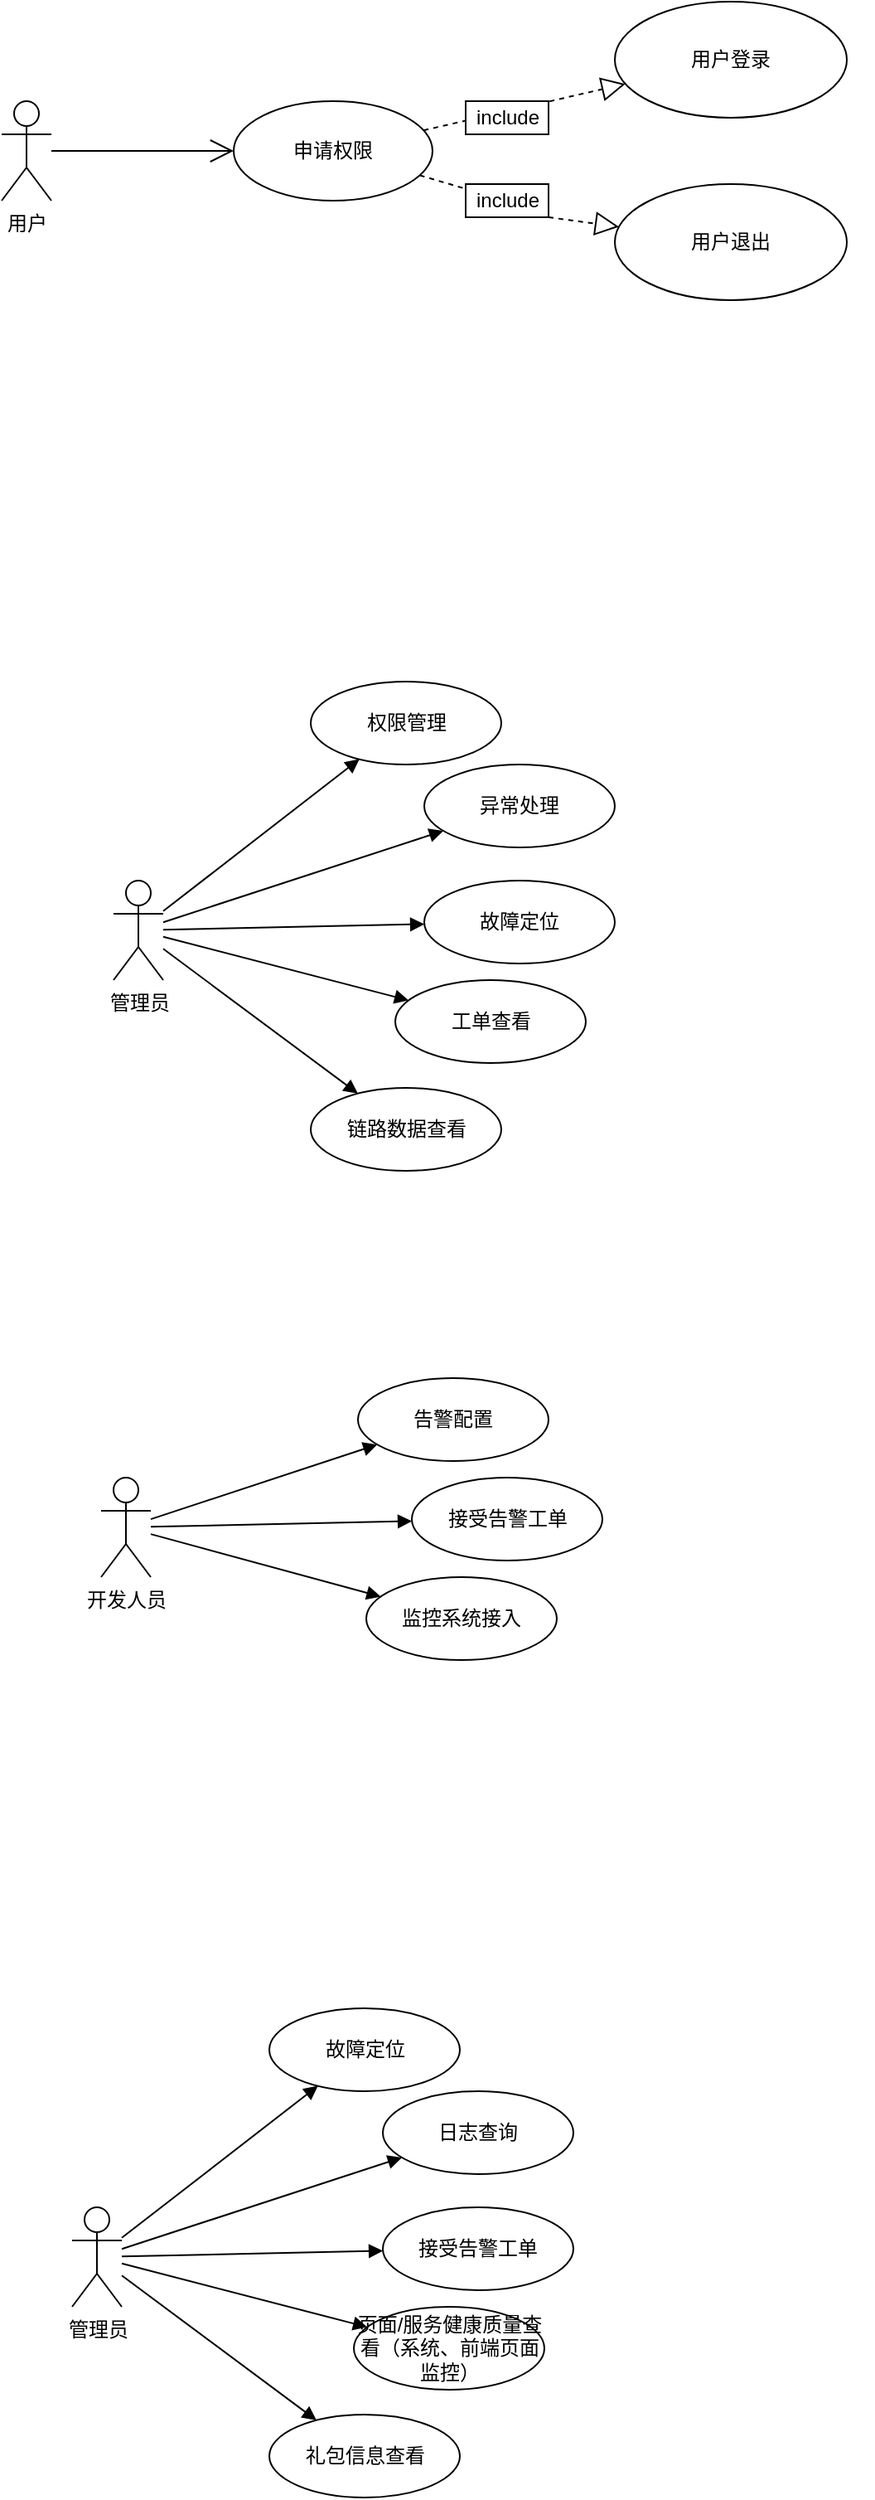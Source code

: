 <mxfile version="20.0.4" type="github">
  <diagram id="accJ7N_L74ea_RSTQcrK" name="Page-1">
    <mxGraphModel dx="1938" dy="1084" grid="1" gridSize="10" guides="1" tooltips="1" connect="1" arrows="1" fold="1" page="1" pageScale="1" pageWidth="827" pageHeight="1169" math="0" shadow="0">
      <root>
        <mxCell id="0" />
        <mxCell id="1" parent="0" />
        <mxCell id="HElb8EKQKASEjrZ3UNd6-1" value="用户" style="shape=umlActor;verticalLabelPosition=bottom;verticalAlign=top;html=1;" vertex="1" parent="1">
          <mxGeometry x="120" y="80" width="30" height="60" as="geometry" />
        </mxCell>
        <mxCell id="HElb8EKQKASEjrZ3UNd6-6" value="" style="endArrow=open;endFill=1;endSize=12;html=1;rounded=0;" edge="1" parent="1" source="HElb8EKQKASEjrZ3UNd6-1" target="HElb8EKQKASEjrZ3UNd6-7">
          <mxGeometry width="160" relative="1" as="geometry">
            <mxPoint x="220" y="140" as="sourcePoint" />
            <mxPoint x="290" y="110" as="targetPoint" />
          </mxGeometry>
        </mxCell>
        <mxCell id="HElb8EKQKASEjrZ3UNd6-7" value="申请权限" style="ellipse;whiteSpace=wrap;html=1;" vertex="1" parent="1">
          <mxGeometry x="260" y="80" width="120" height="60" as="geometry" />
        </mxCell>
        <mxCell id="HElb8EKQKASEjrZ3UNd6-8" value="" style="endArrow=block;dashed=1;endFill=0;endSize=12;html=1;rounded=0;" edge="1" parent="1" source="HElb8EKQKASEjrZ3UNd6-7" target="HElb8EKQKASEjrZ3UNd6-9">
          <mxGeometry width="160" relative="1" as="geometry">
            <mxPoint x="490" y="110" as="sourcePoint" />
            <mxPoint x="480" y="20" as="targetPoint" />
          </mxGeometry>
        </mxCell>
        <mxCell id="HElb8EKQKASEjrZ3UNd6-9" value="用户登录" style="ellipse;whiteSpace=wrap;html=1;" vertex="1" parent="1">
          <mxGeometry x="490" y="20" width="140" height="70" as="geometry" />
        </mxCell>
        <mxCell id="HElb8EKQKASEjrZ3UNd6-10" value="用户退出" style="ellipse;whiteSpace=wrap;html=1;" vertex="1" parent="1">
          <mxGeometry x="490" y="130" width="140" height="70" as="geometry" />
        </mxCell>
        <mxCell id="HElb8EKQKASEjrZ3UNd6-12" value="" style="endArrow=block;dashed=1;endFill=0;endSize=12;html=1;rounded=0;startArrow=none;" edge="1" parent="1" source="HElb8EKQKASEjrZ3UNd6-13" target="HElb8EKQKASEjrZ3UNd6-10">
          <mxGeometry width="160" relative="1" as="geometry">
            <mxPoint x="371.146" y="94.315" as="sourcePoint" />
            <mxPoint x="470.481" y="63.422" as="targetPoint" />
            <Array as="points">
              <mxPoint x="450" y="150" />
            </Array>
          </mxGeometry>
        </mxCell>
        <mxCell id="HElb8EKQKASEjrZ3UNd6-13" value="include" style="html=1;" vertex="1" parent="1">
          <mxGeometry x="400" y="130" width="50" height="20" as="geometry" />
        </mxCell>
        <mxCell id="HElb8EKQKASEjrZ3UNd6-14" value="" style="endArrow=none;dashed=1;endFill=0;endSize=12;html=1;rounded=0;" edge="1" parent="1" source="HElb8EKQKASEjrZ3UNd6-7" target="HElb8EKQKASEjrZ3UNd6-13">
          <mxGeometry width="160" relative="1" as="geometry">
            <mxPoint x="371.099" y="125.723" as="sourcePoint" />
            <mxPoint x="478.809" y="158.002" as="targetPoint" />
            <Array as="points" />
          </mxGeometry>
        </mxCell>
        <mxCell id="HElb8EKQKASEjrZ3UNd6-15" value="include" style="html=1;" vertex="1" parent="1">
          <mxGeometry x="400" y="80" width="50" height="20" as="geometry" />
        </mxCell>
        <mxCell id="HElb8EKQKASEjrZ3UNd6-16" value="管理员" style="shape=umlActor;verticalLabelPosition=bottom;verticalAlign=top;html=1;" vertex="1" parent="1">
          <mxGeometry x="187.5" y="550" width="30" height="60" as="geometry" />
        </mxCell>
        <mxCell id="HElb8EKQKASEjrZ3UNd6-27" value="&lt;div&gt;权限管理&lt;/div&gt;" style="ellipse;whiteSpace=wrap;html=1;" vertex="1" parent="1">
          <mxGeometry x="306.5" y="430" width="115" height="50" as="geometry" />
        </mxCell>
        <mxCell id="HElb8EKQKASEjrZ3UNd6-45" value="" style="html=1;verticalAlign=bottom;endArrow=block;rounded=0;" edge="1" parent="1" source="HElb8EKQKASEjrZ3UNd6-16" target="HElb8EKQKASEjrZ3UNd6-27">
          <mxGeometry width="80" relative="1" as="geometry">
            <mxPoint x="137.5" y="820" as="sourcePoint" />
            <mxPoint x="217.5" y="820" as="targetPoint" />
          </mxGeometry>
        </mxCell>
        <mxCell id="HElb8EKQKASEjrZ3UNd6-46" value="" style="html=1;verticalAlign=bottom;endArrow=block;rounded=0;" edge="1" parent="1" source="HElb8EKQKASEjrZ3UNd6-16" target="HElb8EKQKASEjrZ3UNd6-51">
          <mxGeometry width="80" relative="1" as="geometry">
            <mxPoint x="137.5" y="820" as="sourcePoint" />
            <mxPoint x="217.5" y="820" as="targetPoint" />
          </mxGeometry>
        </mxCell>
        <mxCell id="HElb8EKQKASEjrZ3UNd6-47" value="" style="html=1;verticalAlign=bottom;endArrow=block;rounded=0;" edge="1" parent="1" source="HElb8EKQKASEjrZ3UNd6-16" target="HElb8EKQKASEjrZ3UNd6-56">
          <mxGeometry width="80" relative="1" as="geometry">
            <mxPoint x="137.5" y="820" as="sourcePoint" />
            <mxPoint x="217.5" y="820" as="targetPoint" />
          </mxGeometry>
        </mxCell>
        <mxCell id="HElb8EKQKASEjrZ3UNd6-48" value="" style="html=1;verticalAlign=bottom;endArrow=block;rounded=0;" edge="1" parent="1" source="HElb8EKQKASEjrZ3UNd6-16" target="HElb8EKQKASEjrZ3UNd6-58">
          <mxGeometry width="80" relative="1" as="geometry">
            <mxPoint x="137.5" y="820" as="sourcePoint" />
            <mxPoint x="217.5" y="820" as="targetPoint" />
          </mxGeometry>
        </mxCell>
        <mxCell id="HElb8EKQKASEjrZ3UNd6-49" value="" style="html=1;verticalAlign=bottom;endArrow=block;rounded=0;" edge="1" parent="1" source="HElb8EKQKASEjrZ3UNd6-16" target="HElb8EKQKASEjrZ3UNd6-54">
          <mxGeometry width="80" relative="1" as="geometry">
            <mxPoint x="137.5" y="820" as="sourcePoint" />
            <mxPoint x="217.5" y="820" as="targetPoint" />
          </mxGeometry>
        </mxCell>
        <mxCell id="HElb8EKQKASEjrZ3UNd6-50" style="edgeStyle=orthogonalEdgeStyle;rounded=0;orthogonalLoop=1;jettySize=auto;html=1;exitX=0.5;exitY=1;exitDx=0;exitDy=0;" edge="1" parent="1">
          <mxGeometry relative="1" as="geometry">
            <mxPoint x="637.5" y="380" as="sourcePoint" />
            <mxPoint x="637.5" y="380" as="targetPoint" />
          </mxGeometry>
        </mxCell>
        <mxCell id="HElb8EKQKASEjrZ3UNd6-51" value="异常处理" style="ellipse;whiteSpace=wrap;html=1;" vertex="1" parent="1">
          <mxGeometry x="375" y="480" width="115" height="50" as="geometry" />
        </mxCell>
        <mxCell id="HElb8EKQKASEjrZ3UNd6-54" value="故障定位" style="ellipse;whiteSpace=wrap;html=1;" vertex="1" parent="1">
          <mxGeometry x="375" y="550" width="115" height="50" as="geometry" />
        </mxCell>
        <mxCell id="HElb8EKQKASEjrZ3UNd6-56" value="工单查看" style="ellipse;whiteSpace=wrap;html=1;" vertex="1" parent="1">
          <mxGeometry x="357.5" y="610" width="115" height="50" as="geometry" />
        </mxCell>
        <mxCell id="HElb8EKQKASEjrZ3UNd6-58" value="链路数据查看" style="ellipse;whiteSpace=wrap;html=1;" vertex="1" parent="1">
          <mxGeometry x="306.5" y="675" width="115" height="50" as="geometry" />
        </mxCell>
        <mxCell id="HElb8EKQKASEjrZ3UNd6-62" value="开发人员" style="shape=umlActor;verticalLabelPosition=bottom;verticalAlign=top;html=1;" vertex="1" parent="1">
          <mxGeometry x="180" y="910" width="30" height="60" as="geometry" />
        </mxCell>
        <mxCell id="HElb8EKQKASEjrZ3UNd6-65" value="" style="html=1;verticalAlign=bottom;endArrow=block;rounded=0;" edge="1" source="HElb8EKQKASEjrZ3UNd6-62" target="HElb8EKQKASEjrZ3UNd6-69" parent="1">
          <mxGeometry width="80" relative="1" as="geometry">
            <mxPoint x="130" y="1180" as="sourcePoint" />
            <mxPoint x="210" y="1180" as="targetPoint" />
          </mxGeometry>
        </mxCell>
        <mxCell id="HElb8EKQKASEjrZ3UNd6-66" value="" style="html=1;verticalAlign=bottom;endArrow=block;rounded=0;" edge="1" source="HElb8EKQKASEjrZ3UNd6-62" target="HElb8EKQKASEjrZ3UNd6-71" parent="1">
          <mxGeometry width="80" relative="1" as="geometry">
            <mxPoint x="130" y="1180" as="sourcePoint" />
            <mxPoint x="210" y="1180" as="targetPoint" />
          </mxGeometry>
        </mxCell>
        <mxCell id="HElb8EKQKASEjrZ3UNd6-68" value="" style="html=1;verticalAlign=bottom;endArrow=block;rounded=0;" edge="1" source="HElb8EKQKASEjrZ3UNd6-62" target="HElb8EKQKASEjrZ3UNd6-70" parent="1">
          <mxGeometry width="80" relative="1" as="geometry">
            <mxPoint x="130" y="1180" as="sourcePoint" />
            <mxPoint x="210" y="1180" as="targetPoint" />
          </mxGeometry>
        </mxCell>
        <mxCell id="HElb8EKQKASEjrZ3UNd6-69" value="告警配置" style="ellipse;whiteSpace=wrap;html=1;" vertex="1" parent="1">
          <mxGeometry x="335" y="850" width="115" height="50" as="geometry" />
        </mxCell>
        <mxCell id="HElb8EKQKASEjrZ3UNd6-70" value="接受告警工单" style="ellipse;whiteSpace=wrap;html=1;" vertex="1" parent="1">
          <mxGeometry x="367.5" y="910" width="115" height="50" as="geometry" />
        </mxCell>
        <mxCell id="HElb8EKQKASEjrZ3UNd6-71" value="监控系统接入" style="ellipse;whiteSpace=wrap;html=1;" vertex="1" parent="1">
          <mxGeometry x="340" y="970" width="115" height="50" as="geometry" />
        </mxCell>
        <mxCell id="HElb8EKQKASEjrZ3UNd6-73" value="管理员" style="shape=umlActor;verticalLabelPosition=bottom;verticalAlign=top;html=1;" vertex="1" parent="1">
          <mxGeometry x="162.5" y="1350" width="30" height="60" as="geometry" />
        </mxCell>
        <mxCell id="HElb8EKQKASEjrZ3UNd6-74" value="&lt;div&gt;故障定位&lt;/div&gt;" style="ellipse;whiteSpace=wrap;html=1;" vertex="1" parent="1">
          <mxGeometry x="281.5" y="1230" width="115" height="50" as="geometry" />
        </mxCell>
        <mxCell id="HElb8EKQKASEjrZ3UNd6-75" value="" style="html=1;verticalAlign=bottom;endArrow=block;rounded=0;" edge="1" source="HElb8EKQKASEjrZ3UNd6-73" target="HElb8EKQKASEjrZ3UNd6-74" parent="1">
          <mxGeometry width="80" relative="1" as="geometry">
            <mxPoint x="112.5" y="1620" as="sourcePoint" />
            <mxPoint x="192.5" y="1620" as="targetPoint" />
          </mxGeometry>
        </mxCell>
        <mxCell id="HElb8EKQKASEjrZ3UNd6-76" value="" style="html=1;verticalAlign=bottom;endArrow=block;rounded=0;" edge="1" source="HElb8EKQKASEjrZ3UNd6-73" target="HElb8EKQKASEjrZ3UNd6-80" parent="1">
          <mxGeometry width="80" relative="1" as="geometry">
            <mxPoint x="112.5" y="1620" as="sourcePoint" />
            <mxPoint x="192.5" y="1620" as="targetPoint" />
          </mxGeometry>
        </mxCell>
        <mxCell id="HElb8EKQKASEjrZ3UNd6-77" value="" style="html=1;verticalAlign=bottom;endArrow=block;rounded=0;" edge="1" source="HElb8EKQKASEjrZ3UNd6-73" target="HElb8EKQKASEjrZ3UNd6-82" parent="1">
          <mxGeometry width="80" relative="1" as="geometry">
            <mxPoint x="112.5" y="1620" as="sourcePoint" />
            <mxPoint x="192.5" y="1620" as="targetPoint" />
          </mxGeometry>
        </mxCell>
        <mxCell id="HElb8EKQKASEjrZ3UNd6-78" value="" style="html=1;verticalAlign=bottom;endArrow=block;rounded=0;" edge="1" source="HElb8EKQKASEjrZ3UNd6-73" target="HElb8EKQKASEjrZ3UNd6-83" parent="1">
          <mxGeometry width="80" relative="1" as="geometry">
            <mxPoint x="112.5" y="1620" as="sourcePoint" />
            <mxPoint x="192.5" y="1620" as="targetPoint" />
          </mxGeometry>
        </mxCell>
        <mxCell id="HElb8EKQKASEjrZ3UNd6-79" value="" style="html=1;verticalAlign=bottom;endArrow=block;rounded=0;" edge="1" source="HElb8EKQKASEjrZ3UNd6-73" target="HElb8EKQKASEjrZ3UNd6-81" parent="1">
          <mxGeometry width="80" relative="1" as="geometry">
            <mxPoint x="112.5" y="1620" as="sourcePoint" />
            <mxPoint x="192.5" y="1620" as="targetPoint" />
          </mxGeometry>
        </mxCell>
        <mxCell id="HElb8EKQKASEjrZ3UNd6-80" value="日志查询" style="ellipse;whiteSpace=wrap;html=1;" vertex="1" parent="1">
          <mxGeometry x="350" y="1280" width="115" height="50" as="geometry" />
        </mxCell>
        <mxCell id="HElb8EKQKASEjrZ3UNd6-81" value="接受告警工单" style="ellipse;whiteSpace=wrap;html=1;" vertex="1" parent="1">
          <mxGeometry x="350" y="1350" width="115" height="50" as="geometry" />
        </mxCell>
        <mxCell id="HElb8EKQKASEjrZ3UNd6-82" value="页面/服务健康质量查看（系统、前端页面监控）" style="ellipse;whiteSpace=wrap;html=1;" vertex="1" parent="1">
          <mxGeometry x="332.5" y="1410" width="115" height="50" as="geometry" />
        </mxCell>
        <mxCell id="HElb8EKQKASEjrZ3UNd6-83" value="礼包信息查看" style="ellipse;whiteSpace=wrap;html=1;" vertex="1" parent="1">
          <mxGeometry x="281.5" y="1475" width="115" height="50" as="geometry" />
        </mxCell>
      </root>
    </mxGraphModel>
  </diagram>
</mxfile>
